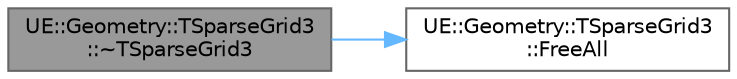 digraph "UE::Geometry::TSparseGrid3::~TSparseGrid3"
{
 // INTERACTIVE_SVG=YES
 // LATEX_PDF_SIZE
  bgcolor="transparent";
  edge [fontname=Helvetica,fontsize=10,labelfontname=Helvetica,labelfontsize=10];
  node [fontname=Helvetica,fontsize=10,shape=box,height=0.2,width=0.4];
  rankdir="LR";
  Node1 [id="Node000001",label="UE::Geometry::TSparseGrid3\l::~TSparseGrid3",height=0.2,width=0.4,color="gray40", fillcolor="grey60", style="filled", fontcolor="black",tooltip="Deletes all grid elements."];
  Node1 -> Node2 [id="edge1_Node000001_Node000002",color="steelblue1",style="solid",tooltip=" "];
  Node2 [id="Node000002",label="UE::Geometry::TSparseGrid3\l::FreeAll",height=0.2,width=0.4,color="grey40", fillcolor="white", style="filled",URL="$d4/de8/classUE_1_1Geometry_1_1TSparseGrid3.html#af06aef321dc7b60947687c54c1a0474c",tooltip="Delete all elements in the grid."];
}
